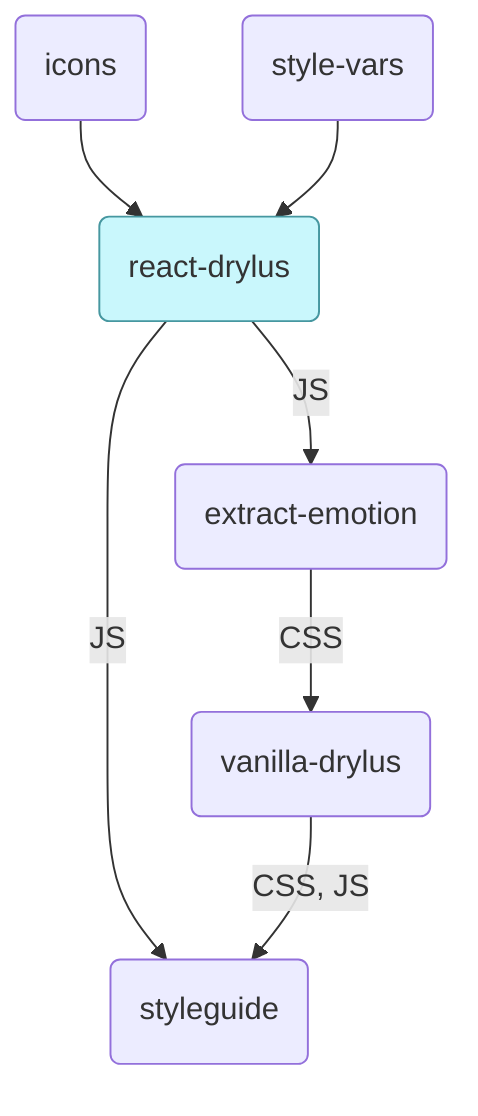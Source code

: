 graph TD
    A(icons)
    B(style-vars)
    A --> C(react-drylus)
    B --> C
    D(extract-emotion)
    E(styleguide)
    C -- JS --> D
    C -- JS --> E
    F(vanilla-drylus) -- CSS, JS --> E
    D -- CSS --> F
    style C fill:#c9f7fc,stroke:#4697a0